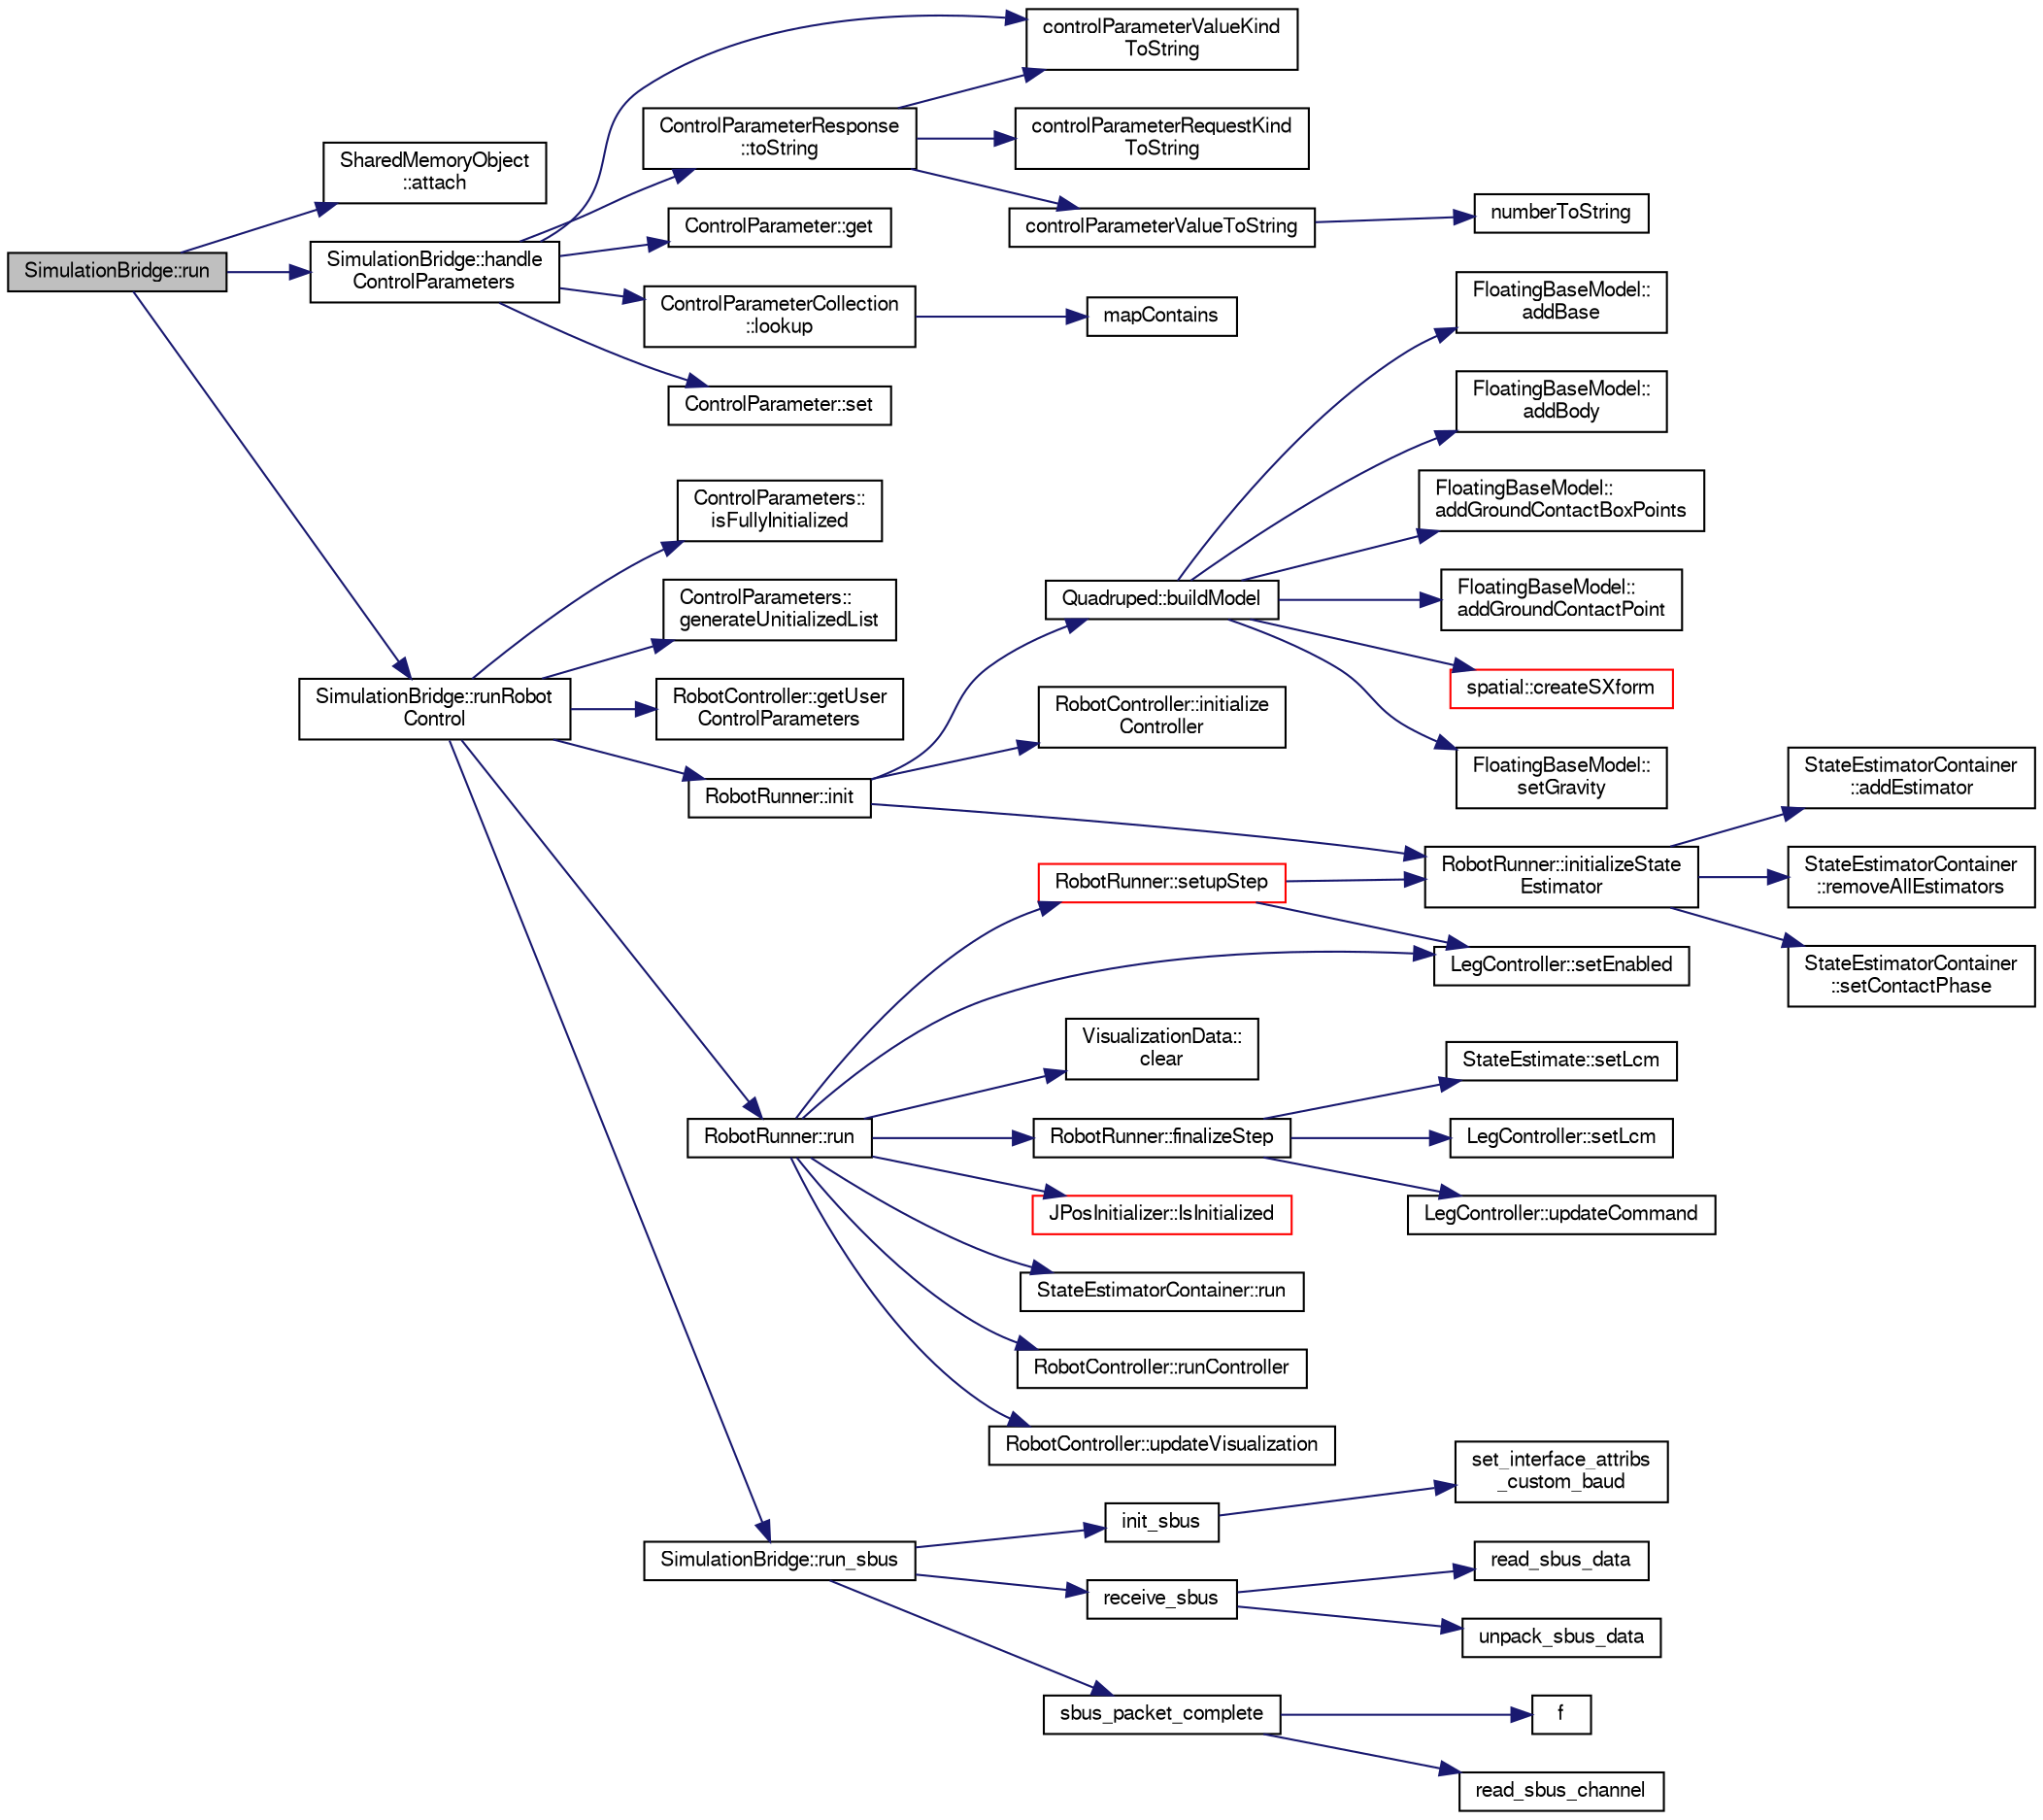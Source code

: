 digraph "SimulationBridge::run"
{
  edge [fontname="FreeSans",fontsize="10",labelfontname="FreeSans",labelfontsize="10"];
  node [fontname="FreeSans",fontsize="10",shape=record];
  rankdir="LR";
  Node1 [label="SimulationBridge::run",height=0.2,width=0.4,color="black", fillcolor="grey75", style="filled", fontcolor="black"];
  Node1 -> Node2 [color="midnightblue",fontsize="10",style="solid",fontname="FreeSans"];
  Node2 [label="SharedMemoryObject\l::attach",height=0.2,width=0.4,color="black", fillcolor="white", style="filled",URL="$d1/d8d/class_shared_memory_object.html#a62656128cd792e54088e8f75315d05bc"];
  Node1 -> Node3 [color="midnightblue",fontsize="10",style="solid",fontname="FreeSans"];
  Node3 [label="SimulationBridge::handle\lControlParameters",height=0.2,width=0.4,color="black", fillcolor="white", style="filled",URL="$d8/d3a/class_simulation_bridge.html#aba095e0bb12ca2f27d64e32015c397c1"];
  Node3 -> Node4 [color="midnightblue",fontsize="10",style="solid",fontname="FreeSans"];
  Node4 [label="controlParameterValueKind\lToString",height=0.2,width=0.4,color="black", fillcolor="white", style="filled",URL="$d2/d01/_control_parameters_8h.html#a39a31ac35492a7e98110f7301430b5fe"];
  Node3 -> Node5 [color="midnightblue",fontsize="10",style="solid",fontname="FreeSans"];
  Node5 [label="ControlParameter::get",height=0.2,width=0.4,color="black", fillcolor="white", style="filled",URL="$da/d98/class_control_parameter.html#a7f99bfb6f7efc528ec1487f7caf57bba"];
  Node3 -> Node6 [color="midnightblue",fontsize="10",style="solid",fontname="FreeSans"];
  Node6 [label="ControlParameterCollection\l::lookup",height=0.2,width=0.4,color="black", fillcolor="white", style="filled",URL="$dd/da1/class_control_parameter_collection.html#a9e6262aa46992ca879b50d70df030a56"];
  Node6 -> Node7 [color="midnightblue",fontsize="10",style="solid",fontname="FreeSans"];
  Node7 [label="mapContains",height=0.2,width=0.4,color="black", fillcolor="white", style="filled",URL="$de/df0/utilities_8h.html#a8ee36d7e1f86b7307f0e0aef157237a7"];
  Node3 -> Node8 [color="midnightblue",fontsize="10",style="solid",fontname="FreeSans"];
  Node8 [label="ControlParameter::set",height=0.2,width=0.4,color="black", fillcolor="white", style="filled",URL="$da/d98/class_control_parameter.html#ac508d1f24bf918c65d717f5389553e83"];
  Node3 -> Node9 [color="midnightblue",fontsize="10",style="solid",fontname="FreeSans"];
  Node9 [label="ControlParameterResponse\l::toString",height=0.2,width=0.4,color="black", fillcolor="white", style="filled",URL="$d4/d34/struct_control_parameter_response.html#a62038efa1fc5e7447a7dc5cf4e6db97c"];
  Node9 -> Node10 [color="midnightblue",fontsize="10",style="solid",fontname="FreeSans"];
  Node10 [label="controlParameterRequestKind\lToString",height=0.2,width=0.4,color="black", fillcolor="white", style="filled",URL="$d6/de9/_control_parameter_interface_8h.html#aec18dbc0e1e7ea54b4204c75221178af"];
  Node9 -> Node4 [color="midnightblue",fontsize="10",style="solid",fontname="FreeSans"];
  Node9 -> Node11 [color="midnightblue",fontsize="10",style="solid",fontname="FreeSans"];
  Node11 [label="controlParameterValueToString",height=0.2,width=0.4,color="black", fillcolor="white", style="filled",URL="$d2/d01/_control_parameters_8h.html#a845e4adacbcbd157527c891bb3fa4b74"];
  Node11 -> Node12 [color="midnightblue",fontsize="10",style="solid",fontname="FreeSans"];
  Node12 [label="numberToString",height=0.2,width=0.4,color="black", fillcolor="white", style="filled",URL="$de/df0/utilities_8h.html#acb4bfd4bd21d2af1b655d5039281ec3b"];
  Node1 -> Node13 [color="midnightblue",fontsize="10",style="solid",fontname="FreeSans"];
  Node13 [label="SimulationBridge::runRobot\lControl",height=0.2,width=0.4,color="black", fillcolor="white", style="filled",URL="$d8/d3a/class_simulation_bridge.html#a3396c7d142b6d3be5c65fc17adad05a0"];
  Node13 -> Node14 [color="midnightblue",fontsize="10",style="solid",fontname="FreeSans"];
  Node14 [label="ControlParameters::\lisFullyInitialized",height=0.2,width=0.4,color="black", fillcolor="white", style="filled",URL="$d8/d86/class_control_parameters.html#a12b144b3d659080b6e0bfd93569b566e"];
  Node13 -> Node15 [color="midnightblue",fontsize="10",style="solid",fontname="FreeSans"];
  Node15 [label="ControlParameters::\lgenerateUnitializedList",height=0.2,width=0.4,color="black", fillcolor="white", style="filled",URL="$d8/d86/class_control_parameters.html#a6fc860c65c6484562dfc922cb5806410"];
  Node13 -> Node16 [color="midnightblue",fontsize="10",style="solid",fontname="FreeSans"];
  Node16 [label="RobotController::getUser\lControlParameters",height=0.2,width=0.4,color="black", fillcolor="white", style="filled",URL="$d4/d6a/class_robot_controller.html#a4f978bdc5c1e5c868ca578f1061489e7"];
  Node13 -> Node17 [color="midnightblue",fontsize="10",style="solid",fontname="FreeSans"];
  Node17 [label="RobotRunner::init",height=0.2,width=0.4,color="black", fillcolor="white", style="filled",URL="$d9/d42/class_robot_runner.html#affa2cfda073a7b1742561154c3081ae5"];
  Node17 -> Node18 [color="midnightblue",fontsize="10",style="solid",fontname="FreeSans"];
  Node18 [label="Quadruped::buildModel",height=0.2,width=0.4,color="black", fillcolor="white", style="filled",URL="$dc/d66/class_quadruped.html#ae3725898959888f0885981c43f127a07"];
  Node18 -> Node19 [color="midnightblue",fontsize="10",style="solid",fontname="FreeSans"];
  Node19 [label="FloatingBaseModel::\laddBase",height=0.2,width=0.4,color="black", fillcolor="white", style="filled",URL="$d6/db1/class_floating_base_model.html#ab3dfc6605561bee26b4f7a893e44c78d"];
  Node18 -> Node20 [color="midnightblue",fontsize="10",style="solid",fontname="FreeSans"];
  Node20 [label="FloatingBaseModel::\laddBody",height=0.2,width=0.4,color="black", fillcolor="white", style="filled",URL="$d6/db1/class_floating_base_model.html#adcff6806f39aedf95a3723fc10c6144e"];
  Node18 -> Node21 [color="midnightblue",fontsize="10",style="solid",fontname="FreeSans"];
  Node21 [label="FloatingBaseModel::\laddGroundContactBoxPoints",height=0.2,width=0.4,color="black", fillcolor="white", style="filled",URL="$d6/db1/class_floating_base_model.html#aff2cddc3077b282fe3504ecd28bc08cb"];
  Node18 -> Node22 [color="midnightblue",fontsize="10",style="solid",fontname="FreeSans"];
  Node22 [label="FloatingBaseModel::\laddGroundContactPoint",height=0.2,width=0.4,color="black", fillcolor="white", style="filled",URL="$d6/db1/class_floating_base_model.html#a3f2a319bbd26e5e7f91c7d3b980e28c4"];
  Node18 -> Node23 [color="midnightblue",fontsize="10",style="solid",fontname="FreeSans"];
  Node23 [label="spatial::createSXform",height=0.2,width=0.4,color="red", fillcolor="white", style="filled",URL="$de/d1a/namespacespatial.html#ae4a2145f3028087511b4f17c0152ec83"];
  Node18 -> Node24 [color="midnightblue",fontsize="10",style="solid",fontname="FreeSans"];
  Node24 [label="FloatingBaseModel::\lsetGravity",height=0.2,width=0.4,color="black", fillcolor="white", style="filled",URL="$d6/db1/class_floating_base_model.html#a32274ad578f7ad30bd79e786b62cdd62"];
  Node17 -> Node25 [color="midnightblue",fontsize="10",style="solid",fontname="FreeSans"];
  Node25 [label="RobotController::initialize\lController",height=0.2,width=0.4,color="black", fillcolor="white", style="filled",URL="$d4/d6a/class_robot_controller.html#a4eef800145cb801ea6296630119b4a65"];
  Node17 -> Node26 [color="midnightblue",fontsize="10",style="solid",fontname="FreeSans"];
  Node26 [label="RobotRunner::initializeState\lEstimator",height=0.2,width=0.4,color="black", fillcolor="white", style="filled",URL="$d9/d42/class_robot_runner.html#a2690089988868e09ee5827788bded47a"];
  Node26 -> Node27 [color="midnightblue",fontsize="10",style="solid",fontname="FreeSans"];
  Node27 [label="StateEstimatorContainer\l::addEstimator",height=0.2,width=0.4,color="black", fillcolor="white", style="filled",URL="$d1/d3b/class_state_estimator_container.html#a82af04a884b97b78cabfa79e85fd353f"];
  Node26 -> Node28 [color="midnightblue",fontsize="10",style="solid",fontname="FreeSans"];
  Node28 [label="StateEstimatorContainer\l::removeAllEstimators",height=0.2,width=0.4,color="black", fillcolor="white", style="filled",URL="$d1/d3b/class_state_estimator_container.html#ad14b9aedc91b17e460bec6f5b73e024e"];
  Node26 -> Node29 [color="midnightblue",fontsize="10",style="solid",fontname="FreeSans"];
  Node29 [label="StateEstimatorContainer\l::setContactPhase",height=0.2,width=0.4,color="black", fillcolor="white", style="filled",URL="$d1/d3b/class_state_estimator_container.html#a100bfcb62c735fef211ae5564ca2e4f6"];
  Node13 -> Node30 [color="midnightblue",fontsize="10",style="solid",fontname="FreeSans"];
  Node30 [label="SimulationBridge::run_sbus",height=0.2,width=0.4,color="black", fillcolor="white", style="filled",URL="$d8/d3a/class_simulation_bridge.html#aad85f4ea0a490daed77d90efff2dcc92"];
  Node30 -> Node31 [color="midnightblue",fontsize="10",style="solid",fontname="FreeSans"];
  Node31 [label="init_sbus",height=0.2,width=0.4,color="black", fillcolor="white", style="filled",URL="$d1/d95/rt__sbus_8h.html#a1f8bbf50154d9822f453616920c26127"];
  Node31 -> Node32 [color="midnightblue",fontsize="10",style="solid",fontname="FreeSans"];
  Node32 [label="set_interface_attribs\l_custom_baud",height=0.2,width=0.4,color="black", fillcolor="white", style="filled",URL="$de/d23/rt__serial_8h.html#adc24908fd964d1eeb3b4dcd058a06e0d",tooltip="Configure serial port. "];
  Node30 -> Node33 [color="midnightblue",fontsize="10",style="solid",fontname="FreeSans"];
  Node33 [label="receive_sbus",height=0.2,width=0.4,color="black", fillcolor="white", style="filled",URL="$d1/d95/rt__sbus_8h.html#ab44d038981e16325d8aec78b2c1011bf"];
  Node33 -> Node34 [color="midnightblue",fontsize="10",style="solid",fontname="FreeSans"];
  Node34 [label="read_sbus_data",height=0.2,width=0.4,color="black", fillcolor="white", style="filled",URL="$d2/dad/rt__sbus_8cpp.html#a9e7b14a9fd5b1e62a38337c44d95ff04"];
  Node33 -> Node35 [color="midnightblue",fontsize="10",style="solid",fontname="FreeSans"];
  Node35 [label="unpack_sbus_data",height=0.2,width=0.4,color="black", fillcolor="white", style="filled",URL="$d2/dad/rt__sbus_8cpp.html#ae5c751d99f7c584b302ee953b66fbce1"];
  Node30 -> Node36 [color="midnightblue",fontsize="10",style="solid",fontname="FreeSans"];
  Node36 [label="sbus_packet_complete",height=0.2,width=0.4,color="black", fillcolor="white", style="filled",URL="$d4/dd2/rt__interface__lcm_8h.html#a3f348fdbac738fe554e4543dee262081",tooltip="Function which handles the completion of an SBUS Packet and overrides the LCM control settings as des..."];
  Node36 -> Node37 [color="midnightblue",fontsize="10",style="solid",fontname="FreeSans"];
  Node37 [label="f",height=0.2,width=0.4,color="black", fillcolor="white", style="filled",URL="$dc/dd7/test__casadi_8cpp.html#ae20d7fba59865a21504b65cdb44cbfe5"];
  Node36 -> Node38 [color="midnightblue",fontsize="10",style="solid",fontname="FreeSans"];
  Node38 [label="read_sbus_channel",height=0.2,width=0.4,color="black", fillcolor="white", style="filled",URL="$d1/d95/rt__sbus_8h.html#a556abff30497289e33d971c6069c455c"];
  Node13 -> Node39 [color="midnightblue",fontsize="10",style="solid",fontname="FreeSans"];
  Node39 [label="RobotRunner::run",height=0.2,width=0.4,color="black", fillcolor="white", style="filled",URL="$d9/d42/class_robot_runner.html#a00f9204f3367b9948a2053e66d92c844"];
  Node39 -> Node40 [color="midnightblue",fontsize="10",style="solid",fontname="FreeSans"];
  Node40 [label="VisualizationData::\lclear",height=0.2,width=0.4,color="black", fillcolor="white", style="filled",URL="$d3/d60/struct_visualization_data.html#a91271be43d61b7611b9487270f5e74e2"];
  Node39 -> Node41 [color="midnightblue",fontsize="10",style="solid",fontname="FreeSans"];
  Node41 [label="RobotRunner::finalizeStep",height=0.2,width=0.4,color="black", fillcolor="white", style="filled",URL="$d9/d42/class_robot_runner.html#aca37fb89c947e01ce01a4853f0ebfb25"];
  Node41 -> Node42 [color="midnightblue",fontsize="10",style="solid",fontname="FreeSans"];
  Node42 [label="StateEstimate::setLcm",height=0.2,width=0.4,color="black", fillcolor="white", style="filled",URL="$dd/df3/struct_state_estimate.html#af02cdbf09fcd47b041b96aaf34e5ac38"];
  Node41 -> Node43 [color="midnightblue",fontsize="10",style="solid",fontname="FreeSans"];
  Node43 [label="LegController::setLcm",height=0.2,width=0.4,color="black", fillcolor="white", style="filled",URL="$d0/d96/class_leg_controller.html#a2a14b7e0cb62942e70b787179b16f900"];
  Node41 -> Node44 [color="midnightblue",fontsize="10",style="solid",fontname="FreeSans"];
  Node44 [label="LegController::updateCommand",height=0.2,width=0.4,color="black", fillcolor="white", style="filled",URL="$d0/d96/class_leg_controller.html#aa6ed2e91e7d6eb3af84b26db593483b9"];
  Node39 -> Node45 [color="midnightblue",fontsize="10",style="solid",fontname="FreeSans"];
  Node45 [label="JPosInitializer::IsInitialized",height=0.2,width=0.4,color="red", fillcolor="white", style="filled",URL="$d6/d0e/class_j_pos_initializer.html#a8d46811551914913c7799360daebeee2"];
  Node39 -> Node46 [color="midnightblue",fontsize="10",style="solid",fontname="FreeSans"];
  Node46 [label="StateEstimatorContainer::run",height=0.2,width=0.4,color="black", fillcolor="white", style="filled",URL="$d1/d3b/class_state_estimator_container.html#a04295b74cd777aa6bdf8c155c506ae2c"];
  Node39 -> Node47 [color="midnightblue",fontsize="10",style="solid",fontname="FreeSans"];
  Node47 [label="RobotController::runController",height=0.2,width=0.4,color="black", fillcolor="white", style="filled",URL="$d4/d6a/class_robot_controller.html#a5242fbdd2532b1581ac45829be9688c9"];
  Node39 -> Node48 [color="midnightblue",fontsize="10",style="solid",fontname="FreeSans"];
  Node48 [label="LegController::setEnabled",height=0.2,width=0.4,color="black", fillcolor="white", style="filled",URL="$d0/d96/class_leg_controller.html#a47178c450659ac6793ac7a74351094e5"];
  Node39 -> Node49 [color="midnightblue",fontsize="10",style="solid",fontname="FreeSans"];
  Node49 [label="RobotRunner::setupStep",height=0.2,width=0.4,color="red", fillcolor="white", style="filled",URL="$d9/d42/class_robot_runner.html#a350d9f78e20c990d39533024dce26759"];
  Node49 -> Node26 [color="midnightblue",fontsize="10",style="solid",fontname="FreeSans"];
  Node49 -> Node48 [color="midnightblue",fontsize="10",style="solid",fontname="FreeSans"];
  Node39 -> Node50 [color="midnightblue",fontsize="10",style="solid",fontname="FreeSans"];
  Node50 [label="RobotController::updateVisualization",height=0.2,width=0.4,color="black", fillcolor="white", style="filled",URL="$d4/d6a/class_robot_controller.html#a851e8f5aedb72a736cbaddb3dba3c5c2"];
}
